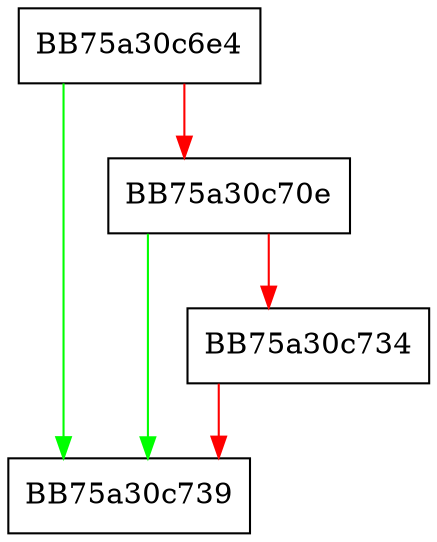 digraph open_file_config {
  node [shape="box"];
  graph [splines=ortho];
  BB75a30c6e4 -> BB75a30c739 [color="green"];
  BB75a30c6e4 -> BB75a30c70e [color="red"];
  BB75a30c70e -> BB75a30c739 [color="green"];
  BB75a30c70e -> BB75a30c734 [color="red"];
  BB75a30c734 -> BB75a30c739 [color="red"];
}